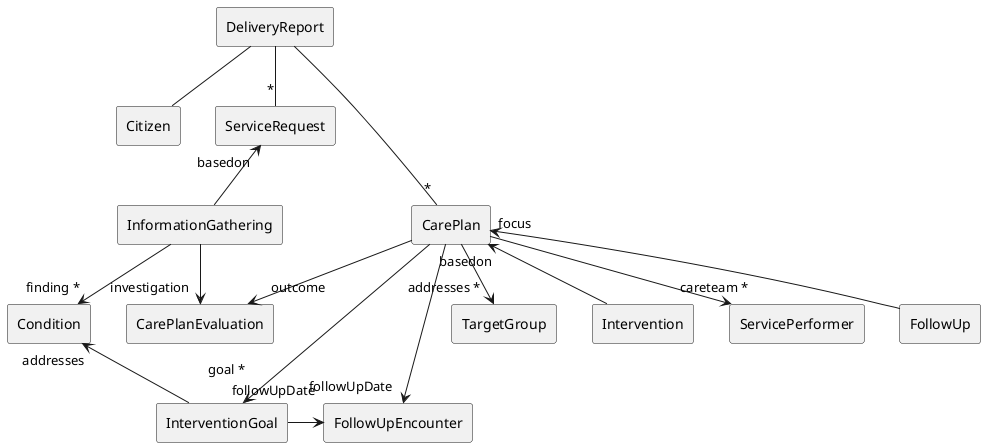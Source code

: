 @startuml DeliveryReport
'left to right direction

rectangle "DeliveryReport" as report

rectangle "Citizen" as citizen
rectangle "ServiceRequest" as request

rectangle "InformationGathering" as information

rectangle "CarePlan" as careplan

rectangle "InterventionGoal" as goal
rectangle "FollowUpEncounter" as encounter

rectangle "Condition" as condition

rectangle "CarePlanEvaluation" as careplanevaluation

rectangle "TargetGroup" as targetgroup

rectangle "Intervention" as intervention
rectangle "ServicePerformer" as provider

rectangle "FollowUp" as followup

report -- citizen
report --"*" request
report --"*" careplan

information -->"finding *" condition
information -->"investigation" careplanevaluation

request "basedon"<-- information
careplan -->"goal *\n" goal
careplan -->"outcome" careplanevaluation
careplan -->"addresses *" targetgroup
careplan "basedon"<-- intervention
careplan -->"careteam *" provider
careplan "focus"<-- followup
condition "addresses"<-- goal

careplan -->"followUpDate" encounter
goal ->"followUpDate" encounter
@enduml